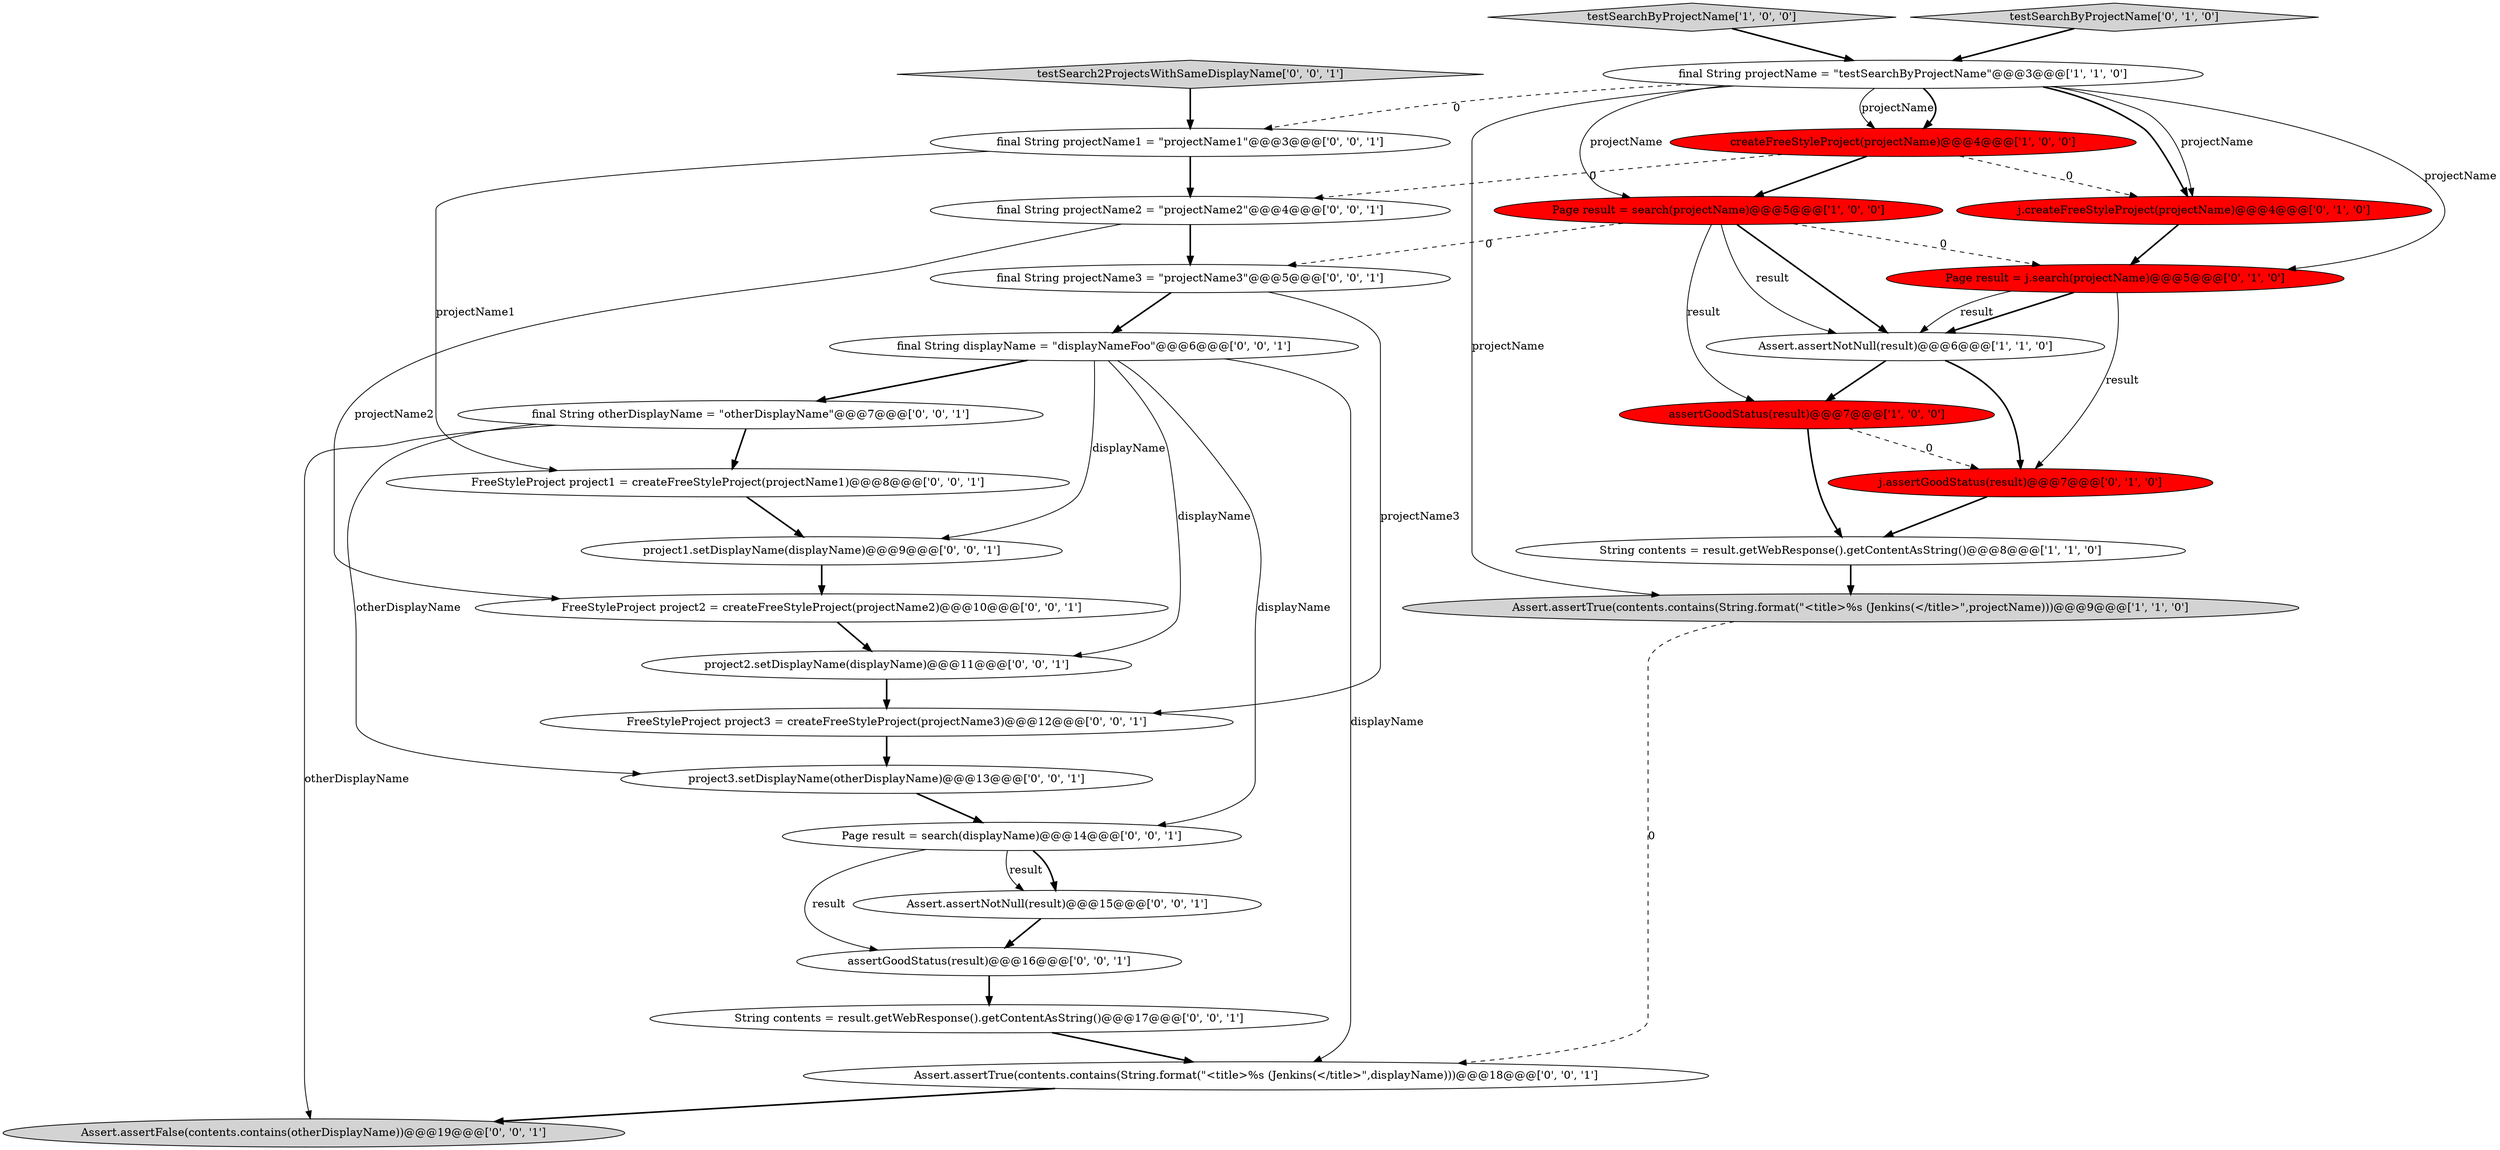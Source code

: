 digraph {
4 [style = filled, label = "Assert.assertNotNull(result)@@@6@@@['1', '1', '0']", fillcolor = white, shape = ellipse image = "AAA0AAABBB1BBB"];
21 [style = filled, label = "final String projectName3 = \"projectName3\"@@@5@@@['0', '0', '1']", fillcolor = white, shape = ellipse image = "AAA0AAABBB3BBB"];
3 [style = filled, label = "Page result = search(projectName)@@@5@@@['1', '0', '0']", fillcolor = red, shape = ellipse image = "AAA1AAABBB1BBB"];
7 [style = filled, label = "testSearchByProjectName['1', '0', '0']", fillcolor = lightgray, shape = diamond image = "AAA0AAABBB1BBB"];
27 [style = filled, label = "final String projectName1 = \"projectName1\"@@@3@@@['0', '0', '1']", fillcolor = white, shape = ellipse image = "AAA0AAABBB3BBB"];
5 [style = filled, label = "assertGoodStatus(result)@@@7@@@['1', '0', '0']", fillcolor = red, shape = ellipse image = "AAA1AAABBB1BBB"];
19 [style = filled, label = "assertGoodStatus(result)@@@16@@@['0', '0', '1']", fillcolor = white, shape = ellipse image = "AAA0AAABBB3BBB"];
11 [style = filled, label = "Page result = j.search(projectName)@@@5@@@['0', '1', '0']", fillcolor = red, shape = ellipse image = "AAA1AAABBB2BBB"];
1 [style = filled, label = "createFreeStyleProject(projectName)@@@4@@@['1', '0', '0']", fillcolor = red, shape = ellipse image = "AAA1AAABBB1BBB"];
25 [style = filled, label = "project3.setDisplayName(otherDisplayName)@@@13@@@['0', '0', '1']", fillcolor = white, shape = ellipse image = "AAA0AAABBB3BBB"];
13 [style = filled, label = "final String otherDisplayName = \"otherDisplayName\"@@@7@@@['0', '0', '1']", fillcolor = white, shape = ellipse image = "AAA0AAABBB3BBB"];
15 [style = filled, label = "Assert.assertNotNull(result)@@@15@@@['0', '0', '1']", fillcolor = white, shape = ellipse image = "AAA0AAABBB3BBB"];
18 [style = filled, label = "Assert.assertFalse(contents.contains(otherDisplayName))@@@19@@@['0', '0', '1']", fillcolor = lightgray, shape = ellipse image = "AAA0AAABBB3BBB"];
2 [style = filled, label = "String contents = result.getWebResponse().getContentAsString()@@@8@@@['1', '1', '0']", fillcolor = white, shape = ellipse image = "AAA0AAABBB1BBB"];
26 [style = filled, label = "String contents = result.getWebResponse().getContentAsString()@@@17@@@['0', '0', '1']", fillcolor = white, shape = ellipse image = "AAA0AAABBB3BBB"];
9 [style = filled, label = "j.createFreeStyleProject(projectName)@@@4@@@['0', '1', '0']", fillcolor = red, shape = ellipse image = "AAA1AAABBB2BBB"];
29 [style = filled, label = "Page result = search(displayName)@@@14@@@['0', '0', '1']", fillcolor = white, shape = ellipse image = "AAA0AAABBB3BBB"];
23 [style = filled, label = "FreeStyleProject project3 = createFreeStyleProject(projectName3)@@@12@@@['0', '0', '1']", fillcolor = white, shape = ellipse image = "AAA0AAABBB3BBB"];
22 [style = filled, label = "project1.setDisplayName(displayName)@@@9@@@['0', '0', '1']", fillcolor = white, shape = ellipse image = "AAA0AAABBB3BBB"];
16 [style = filled, label = "testSearch2ProjectsWithSameDisplayName['0', '0', '1']", fillcolor = lightgray, shape = diamond image = "AAA0AAABBB3BBB"];
20 [style = filled, label = "Assert.assertTrue(contents.contains(String.format(\"<title>%s (Jenkins(</title>\",displayName)))@@@18@@@['0', '0', '1']", fillcolor = white, shape = ellipse image = "AAA0AAABBB3BBB"];
17 [style = filled, label = "FreeStyleProject project2 = createFreeStyleProject(projectName2)@@@10@@@['0', '0', '1']", fillcolor = white, shape = ellipse image = "AAA0AAABBB3BBB"];
12 [style = filled, label = "final String projectName2 = \"projectName2\"@@@4@@@['0', '0', '1']", fillcolor = white, shape = ellipse image = "AAA0AAABBB3BBB"];
8 [style = filled, label = "j.assertGoodStatus(result)@@@7@@@['0', '1', '0']", fillcolor = red, shape = ellipse image = "AAA1AAABBB2BBB"];
24 [style = filled, label = "project2.setDisplayName(displayName)@@@11@@@['0', '0', '1']", fillcolor = white, shape = ellipse image = "AAA0AAABBB3BBB"];
6 [style = filled, label = "Assert.assertTrue(contents.contains(String.format(\"<title>%s (Jenkins(</title>\",projectName)))@@@9@@@['1', '1', '0']", fillcolor = lightgray, shape = ellipse image = "AAA0AAABBB1BBB"];
0 [style = filled, label = "final String projectName = \"testSearchByProjectName\"@@@3@@@['1', '1', '0']", fillcolor = white, shape = ellipse image = "AAA0AAABBB1BBB"];
14 [style = filled, label = "FreeStyleProject project1 = createFreeStyleProject(projectName1)@@@8@@@['0', '0', '1']", fillcolor = white, shape = ellipse image = "AAA0AAABBB3BBB"];
28 [style = filled, label = "final String displayName = \"displayNameFoo\"@@@6@@@['0', '0', '1']", fillcolor = white, shape = ellipse image = "AAA0AAABBB3BBB"];
10 [style = filled, label = "testSearchByProjectName['0', '1', '0']", fillcolor = lightgray, shape = diamond image = "AAA0AAABBB2BBB"];
27->14 [style = solid, label="projectName1"];
23->25 [style = bold, label=""];
0->9 [style = bold, label=""];
29->15 [style = bold, label=""];
13->25 [style = solid, label="otherDisplayName"];
0->3 [style = solid, label="projectName"];
9->11 [style = bold, label=""];
27->12 [style = bold, label=""];
16->27 [style = bold, label=""];
11->8 [style = solid, label="result"];
3->21 [style = dashed, label="0"];
0->6 [style = solid, label="projectName"];
6->20 [style = dashed, label="0"];
2->6 [style = bold, label=""];
28->24 [style = solid, label="displayName"];
12->21 [style = bold, label=""];
11->4 [style = bold, label=""];
11->4 [style = solid, label="result"];
14->22 [style = bold, label=""];
1->3 [style = bold, label=""];
28->29 [style = solid, label="displayName"];
26->20 [style = bold, label=""];
28->13 [style = bold, label=""];
1->9 [style = dashed, label="0"];
7->0 [style = bold, label=""];
0->27 [style = dashed, label="0"];
25->29 [style = bold, label=""];
15->19 [style = bold, label=""];
3->4 [style = bold, label=""];
21->28 [style = bold, label=""];
21->23 [style = solid, label="projectName3"];
20->18 [style = bold, label=""];
29->19 [style = solid, label="result"];
1->12 [style = dashed, label="0"];
5->2 [style = bold, label=""];
13->18 [style = solid, label="otherDisplayName"];
17->24 [style = bold, label=""];
29->15 [style = solid, label="result"];
8->2 [style = bold, label=""];
28->22 [style = solid, label="displayName"];
0->1 [style = solid, label="projectName"];
0->1 [style = bold, label=""];
19->26 [style = bold, label=""];
10->0 [style = bold, label=""];
0->11 [style = solid, label="projectName"];
22->17 [style = bold, label=""];
5->8 [style = dashed, label="0"];
4->8 [style = bold, label=""];
0->9 [style = solid, label="projectName"];
3->11 [style = dashed, label="0"];
28->20 [style = solid, label="displayName"];
4->5 [style = bold, label=""];
13->14 [style = bold, label=""];
3->4 [style = solid, label="result"];
12->17 [style = solid, label="projectName2"];
3->5 [style = solid, label="result"];
24->23 [style = bold, label=""];
}
